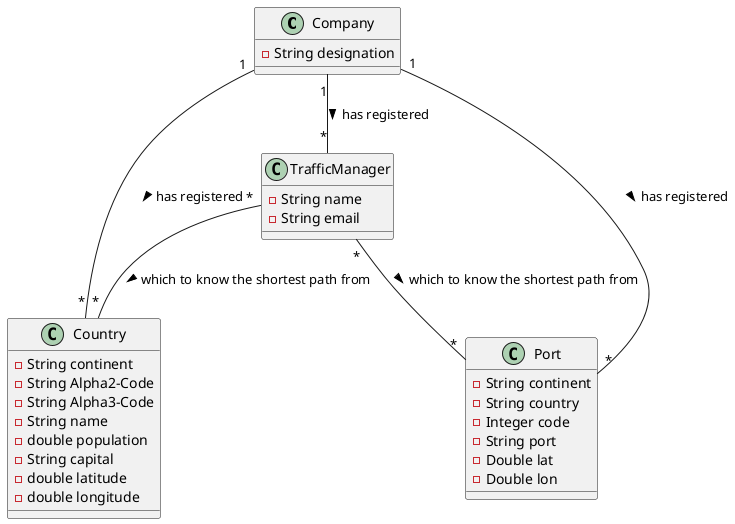 @startuml

class Company{
    -String designation
}

class TrafficManager{
    -String name
    -String email
}

class Country{
    -String continent
    -String Alpha2-Code
    -String Alpha3-Code
    -String name
    -double population
    -String capital
    -double latitude
    -double longitude
}

class Port{
     -String continent
     -String country
     -Integer code
     -String port
     -Double lat
     -Double lon
}


Company "1" -- "*" TrafficManager : has registered >
Company "1" -- "*" Port : has registered >
Company "1" -- "*" Country : has registered >
TrafficManager "*" -- "*" Port : which to know the shortest path from >
TrafficManager "*" -- "*" Country : which to know the shortest path from >

@enduml